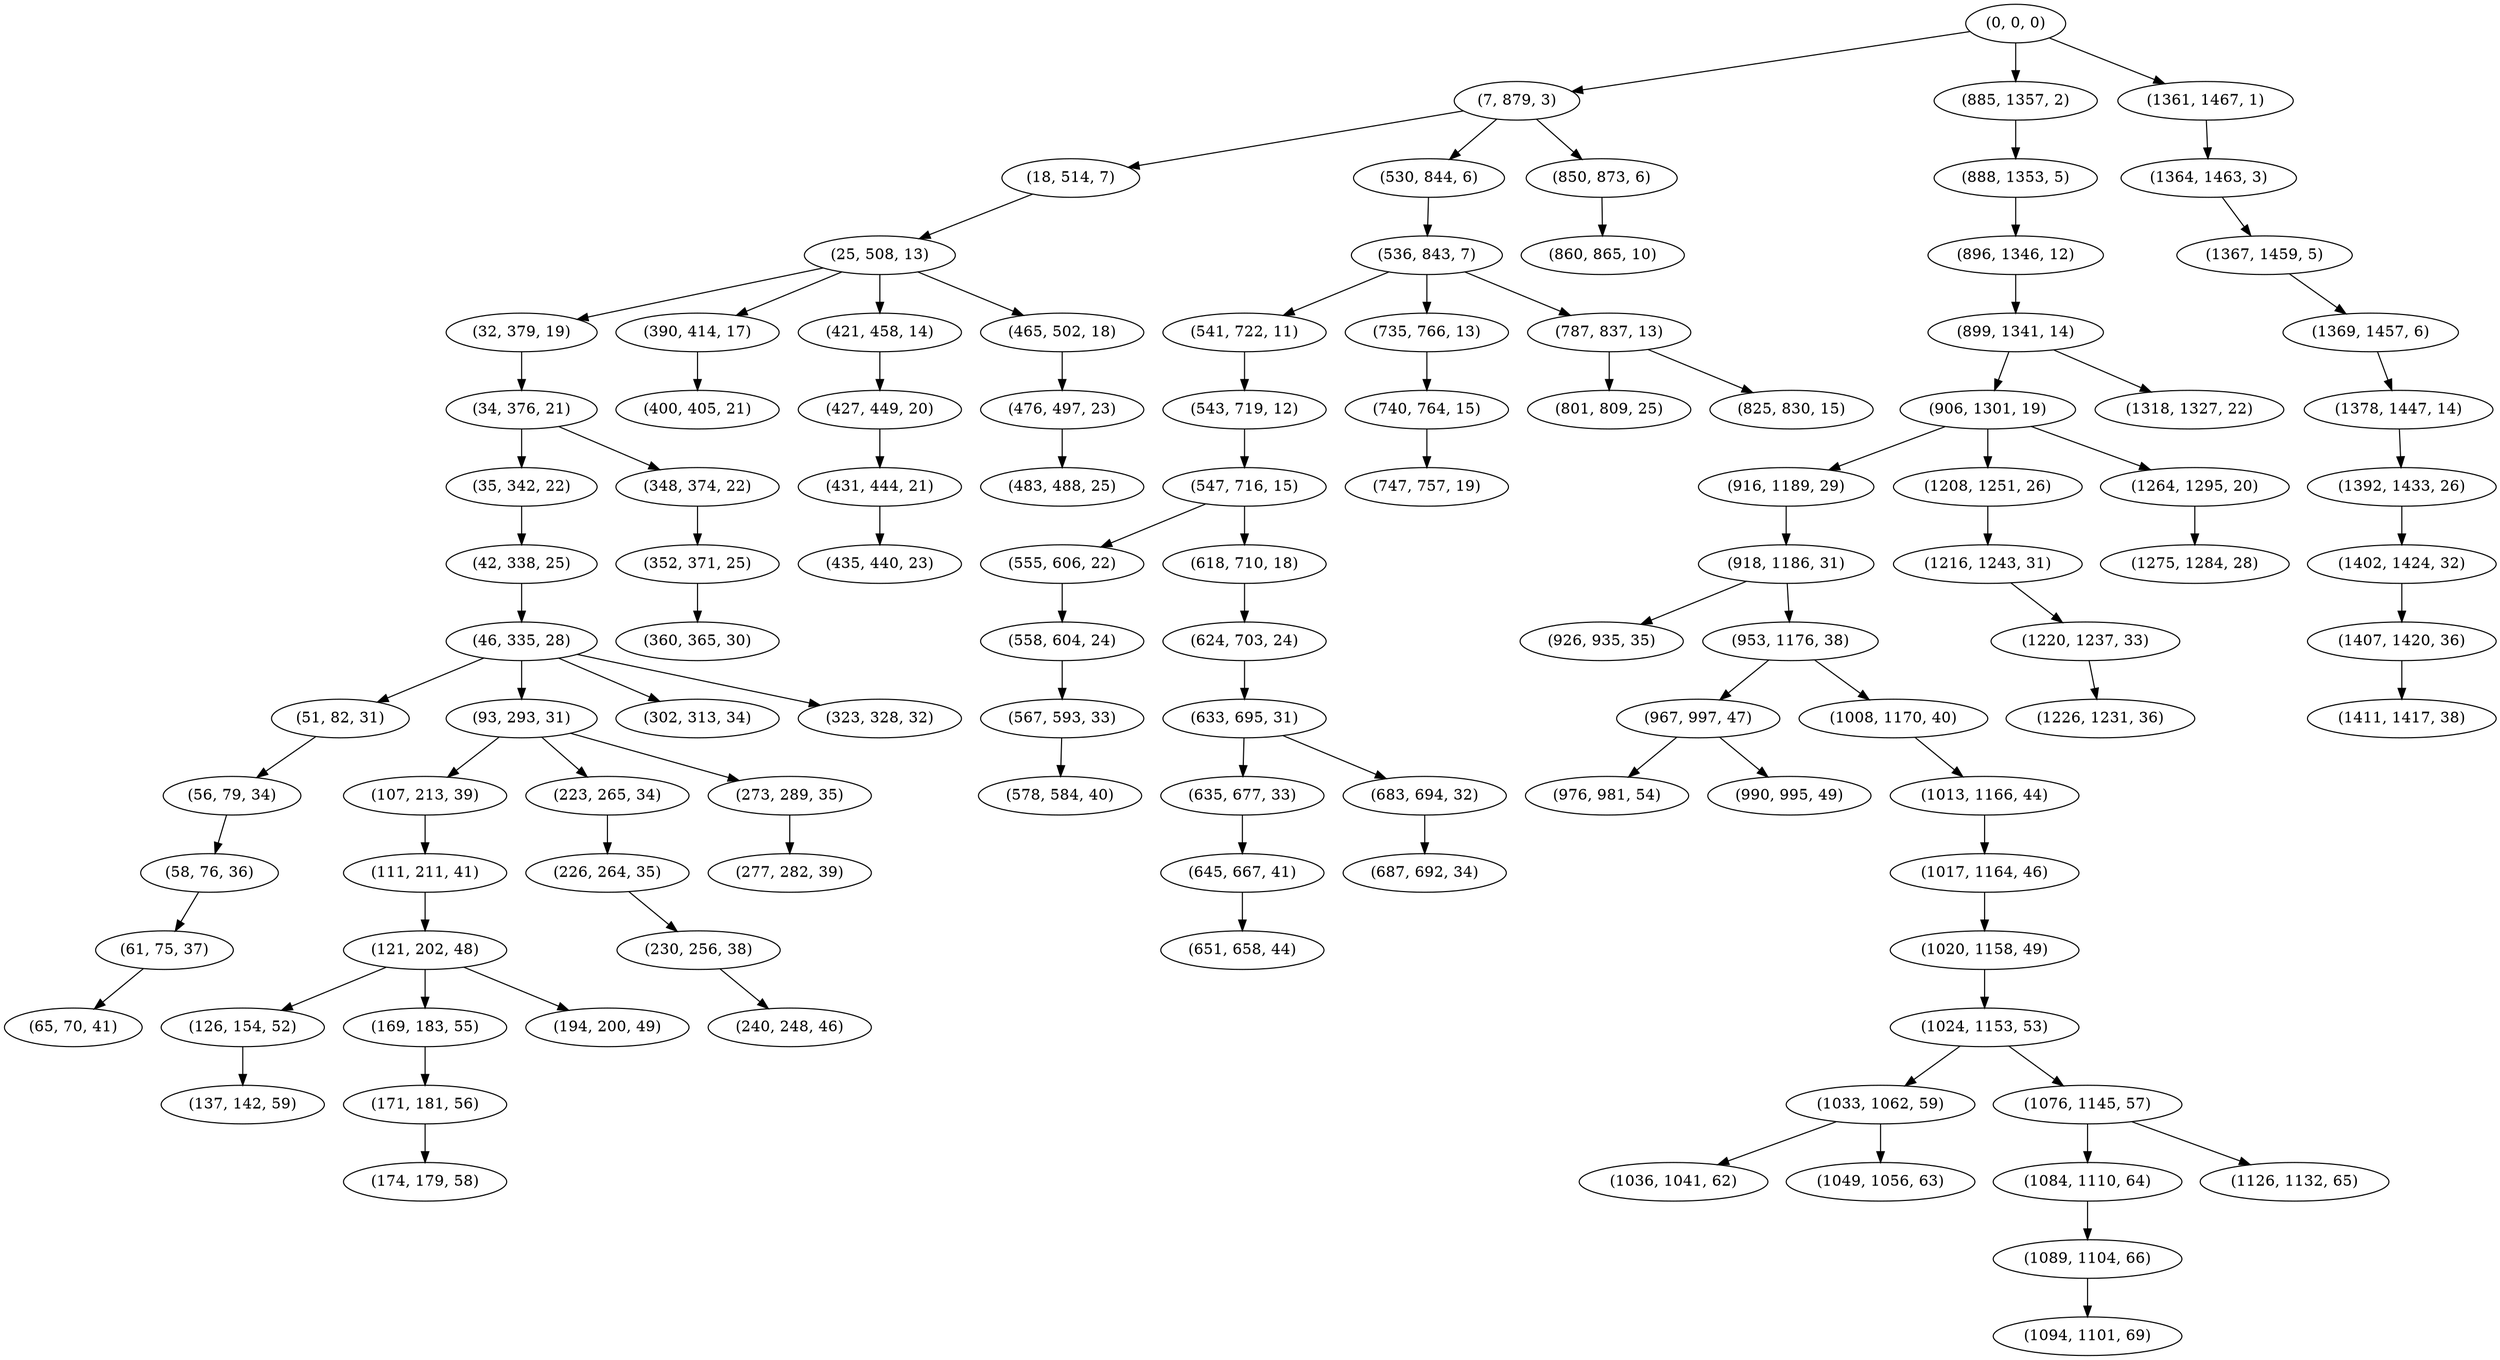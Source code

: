 digraph tree {
    "(0, 0, 0)";
    "(7, 879, 3)";
    "(18, 514, 7)";
    "(25, 508, 13)";
    "(32, 379, 19)";
    "(34, 376, 21)";
    "(35, 342, 22)";
    "(42, 338, 25)";
    "(46, 335, 28)";
    "(51, 82, 31)";
    "(56, 79, 34)";
    "(58, 76, 36)";
    "(61, 75, 37)";
    "(65, 70, 41)";
    "(93, 293, 31)";
    "(107, 213, 39)";
    "(111, 211, 41)";
    "(121, 202, 48)";
    "(126, 154, 52)";
    "(137, 142, 59)";
    "(169, 183, 55)";
    "(171, 181, 56)";
    "(174, 179, 58)";
    "(194, 200, 49)";
    "(223, 265, 34)";
    "(226, 264, 35)";
    "(230, 256, 38)";
    "(240, 248, 46)";
    "(273, 289, 35)";
    "(277, 282, 39)";
    "(302, 313, 34)";
    "(323, 328, 32)";
    "(348, 374, 22)";
    "(352, 371, 25)";
    "(360, 365, 30)";
    "(390, 414, 17)";
    "(400, 405, 21)";
    "(421, 458, 14)";
    "(427, 449, 20)";
    "(431, 444, 21)";
    "(435, 440, 23)";
    "(465, 502, 18)";
    "(476, 497, 23)";
    "(483, 488, 25)";
    "(530, 844, 6)";
    "(536, 843, 7)";
    "(541, 722, 11)";
    "(543, 719, 12)";
    "(547, 716, 15)";
    "(555, 606, 22)";
    "(558, 604, 24)";
    "(567, 593, 33)";
    "(578, 584, 40)";
    "(618, 710, 18)";
    "(624, 703, 24)";
    "(633, 695, 31)";
    "(635, 677, 33)";
    "(645, 667, 41)";
    "(651, 658, 44)";
    "(683, 694, 32)";
    "(687, 692, 34)";
    "(735, 766, 13)";
    "(740, 764, 15)";
    "(747, 757, 19)";
    "(787, 837, 13)";
    "(801, 809, 25)";
    "(825, 830, 15)";
    "(850, 873, 6)";
    "(860, 865, 10)";
    "(885, 1357, 2)";
    "(888, 1353, 5)";
    "(896, 1346, 12)";
    "(899, 1341, 14)";
    "(906, 1301, 19)";
    "(916, 1189, 29)";
    "(918, 1186, 31)";
    "(926, 935, 35)";
    "(953, 1176, 38)";
    "(967, 997, 47)";
    "(976, 981, 54)";
    "(990, 995, 49)";
    "(1008, 1170, 40)";
    "(1013, 1166, 44)";
    "(1017, 1164, 46)";
    "(1020, 1158, 49)";
    "(1024, 1153, 53)";
    "(1033, 1062, 59)";
    "(1036, 1041, 62)";
    "(1049, 1056, 63)";
    "(1076, 1145, 57)";
    "(1084, 1110, 64)";
    "(1089, 1104, 66)";
    "(1094, 1101, 69)";
    "(1126, 1132, 65)";
    "(1208, 1251, 26)";
    "(1216, 1243, 31)";
    "(1220, 1237, 33)";
    "(1226, 1231, 36)";
    "(1264, 1295, 20)";
    "(1275, 1284, 28)";
    "(1318, 1327, 22)";
    "(1361, 1467, 1)";
    "(1364, 1463, 3)";
    "(1367, 1459, 5)";
    "(1369, 1457, 6)";
    "(1378, 1447, 14)";
    "(1392, 1433, 26)";
    "(1402, 1424, 32)";
    "(1407, 1420, 36)";
    "(1411, 1417, 38)";
    "(0, 0, 0)" -> "(7, 879, 3)";
    "(0, 0, 0)" -> "(885, 1357, 2)";
    "(0, 0, 0)" -> "(1361, 1467, 1)";
    "(7, 879, 3)" -> "(18, 514, 7)";
    "(7, 879, 3)" -> "(530, 844, 6)";
    "(7, 879, 3)" -> "(850, 873, 6)";
    "(18, 514, 7)" -> "(25, 508, 13)";
    "(25, 508, 13)" -> "(32, 379, 19)";
    "(25, 508, 13)" -> "(390, 414, 17)";
    "(25, 508, 13)" -> "(421, 458, 14)";
    "(25, 508, 13)" -> "(465, 502, 18)";
    "(32, 379, 19)" -> "(34, 376, 21)";
    "(34, 376, 21)" -> "(35, 342, 22)";
    "(34, 376, 21)" -> "(348, 374, 22)";
    "(35, 342, 22)" -> "(42, 338, 25)";
    "(42, 338, 25)" -> "(46, 335, 28)";
    "(46, 335, 28)" -> "(51, 82, 31)";
    "(46, 335, 28)" -> "(93, 293, 31)";
    "(46, 335, 28)" -> "(302, 313, 34)";
    "(46, 335, 28)" -> "(323, 328, 32)";
    "(51, 82, 31)" -> "(56, 79, 34)";
    "(56, 79, 34)" -> "(58, 76, 36)";
    "(58, 76, 36)" -> "(61, 75, 37)";
    "(61, 75, 37)" -> "(65, 70, 41)";
    "(93, 293, 31)" -> "(107, 213, 39)";
    "(93, 293, 31)" -> "(223, 265, 34)";
    "(93, 293, 31)" -> "(273, 289, 35)";
    "(107, 213, 39)" -> "(111, 211, 41)";
    "(111, 211, 41)" -> "(121, 202, 48)";
    "(121, 202, 48)" -> "(126, 154, 52)";
    "(121, 202, 48)" -> "(169, 183, 55)";
    "(121, 202, 48)" -> "(194, 200, 49)";
    "(126, 154, 52)" -> "(137, 142, 59)";
    "(169, 183, 55)" -> "(171, 181, 56)";
    "(171, 181, 56)" -> "(174, 179, 58)";
    "(223, 265, 34)" -> "(226, 264, 35)";
    "(226, 264, 35)" -> "(230, 256, 38)";
    "(230, 256, 38)" -> "(240, 248, 46)";
    "(273, 289, 35)" -> "(277, 282, 39)";
    "(348, 374, 22)" -> "(352, 371, 25)";
    "(352, 371, 25)" -> "(360, 365, 30)";
    "(390, 414, 17)" -> "(400, 405, 21)";
    "(421, 458, 14)" -> "(427, 449, 20)";
    "(427, 449, 20)" -> "(431, 444, 21)";
    "(431, 444, 21)" -> "(435, 440, 23)";
    "(465, 502, 18)" -> "(476, 497, 23)";
    "(476, 497, 23)" -> "(483, 488, 25)";
    "(530, 844, 6)" -> "(536, 843, 7)";
    "(536, 843, 7)" -> "(541, 722, 11)";
    "(536, 843, 7)" -> "(735, 766, 13)";
    "(536, 843, 7)" -> "(787, 837, 13)";
    "(541, 722, 11)" -> "(543, 719, 12)";
    "(543, 719, 12)" -> "(547, 716, 15)";
    "(547, 716, 15)" -> "(555, 606, 22)";
    "(547, 716, 15)" -> "(618, 710, 18)";
    "(555, 606, 22)" -> "(558, 604, 24)";
    "(558, 604, 24)" -> "(567, 593, 33)";
    "(567, 593, 33)" -> "(578, 584, 40)";
    "(618, 710, 18)" -> "(624, 703, 24)";
    "(624, 703, 24)" -> "(633, 695, 31)";
    "(633, 695, 31)" -> "(635, 677, 33)";
    "(633, 695, 31)" -> "(683, 694, 32)";
    "(635, 677, 33)" -> "(645, 667, 41)";
    "(645, 667, 41)" -> "(651, 658, 44)";
    "(683, 694, 32)" -> "(687, 692, 34)";
    "(735, 766, 13)" -> "(740, 764, 15)";
    "(740, 764, 15)" -> "(747, 757, 19)";
    "(787, 837, 13)" -> "(801, 809, 25)";
    "(787, 837, 13)" -> "(825, 830, 15)";
    "(850, 873, 6)" -> "(860, 865, 10)";
    "(885, 1357, 2)" -> "(888, 1353, 5)";
    "(888, 1353, 5)" -> "(896, 1346, 12)";
    "(896, 1346, 12)" -> "(899, 1341, 14)";
    "(899, 1341, 14)" -> "(906, 1301, 19)";
    "(899, 1341, 14)" -> "(1318, 1327, 22)";
    "(906, 1301, 19)" -> "(916, 1189, 29)";
    "(906, 1301, 19)" -> "(1208, 1251, 26)";
    "(906, 1301, 19)" -> "(1264, 1295, 20)";
    "(916, 1189, 29)" -> "(918, 1186, 31)";
    "(918, 1186, 31)" -> "(926, 935, 35)";
    "(918, 1186, 31)" -> "(953, 1176, 38)";
    "(953, 1176, 38)" -> "(967, 997, 47)";
    "(953, 1176, 38)" -> "(1008, 1170, 40)";
    "(967, 997, 47)" -> "(976, 981, 54)";
    "(967, 997, 47)" -> "(990, 995, 49)";
    "(1008, 1170, 40)" -> "(1013, 1166, 44)";
    "(1013, 1166, 44)" -> "(1017, 1164, 46)";
    "(1017, 1164, 46)" -> "(1020, 1158, 49)";
    "(1020, 1158, 49)" -> "(1024, 1153, 53)";
    "(1024, 1153, 53)" -> "(1033, 1062, 59)";
    "(1024, 1153, 53)" -> "(1076, 1145, 57)";
    "(1033, 1062, 59)" -> "(1036, 1041, 62)";
    "(1033, 1062, 59)" -> "(1049, 1056, 63)";
    "(1076, 1145, 57)" -> "(1084, 1110, 64)";
    "(1076, 1145, 57)" -> "(1126, 1132, 65)";
    "(1084, 1110, 64)" -> "(1089, 1104, 66)";
    "(1089, 1104, 66)" -> "(1094, 1101, 69)";
    "(1208, 1251, 26)" -> "(1216, 1243, 31)";
    "(1216, 1243, 31)" -> "(1220, 1237, 33)";
    "(1220, 1237, 33)" -> "(1226, 1231, 36)";
    "(1264, 1295, 20)" -> "(1275, 1284, 28)";
    "(1361, 1467, 1)" -> "(1364, 1463, 3)";
    "(1364, 1463, 3)" -> "(1367, 1459, 5)";
    "(1367, 1459, 5)" -> "(1369, 1457, 6)";
    "(1369, 1457, 6)" -> "(1378, 1447, 14)";
    "(1378, 1447, 14)" -> "(1392, 1433, 26)";
    "(1392, 1433, 26)" -> "(1402, 1424, 32)";
    "(1402, 1424, 32)" -> "(1407, 1420, 36)";
    "(1407, 1420, 36)" -> "(1411, 1417, 38)";
}

